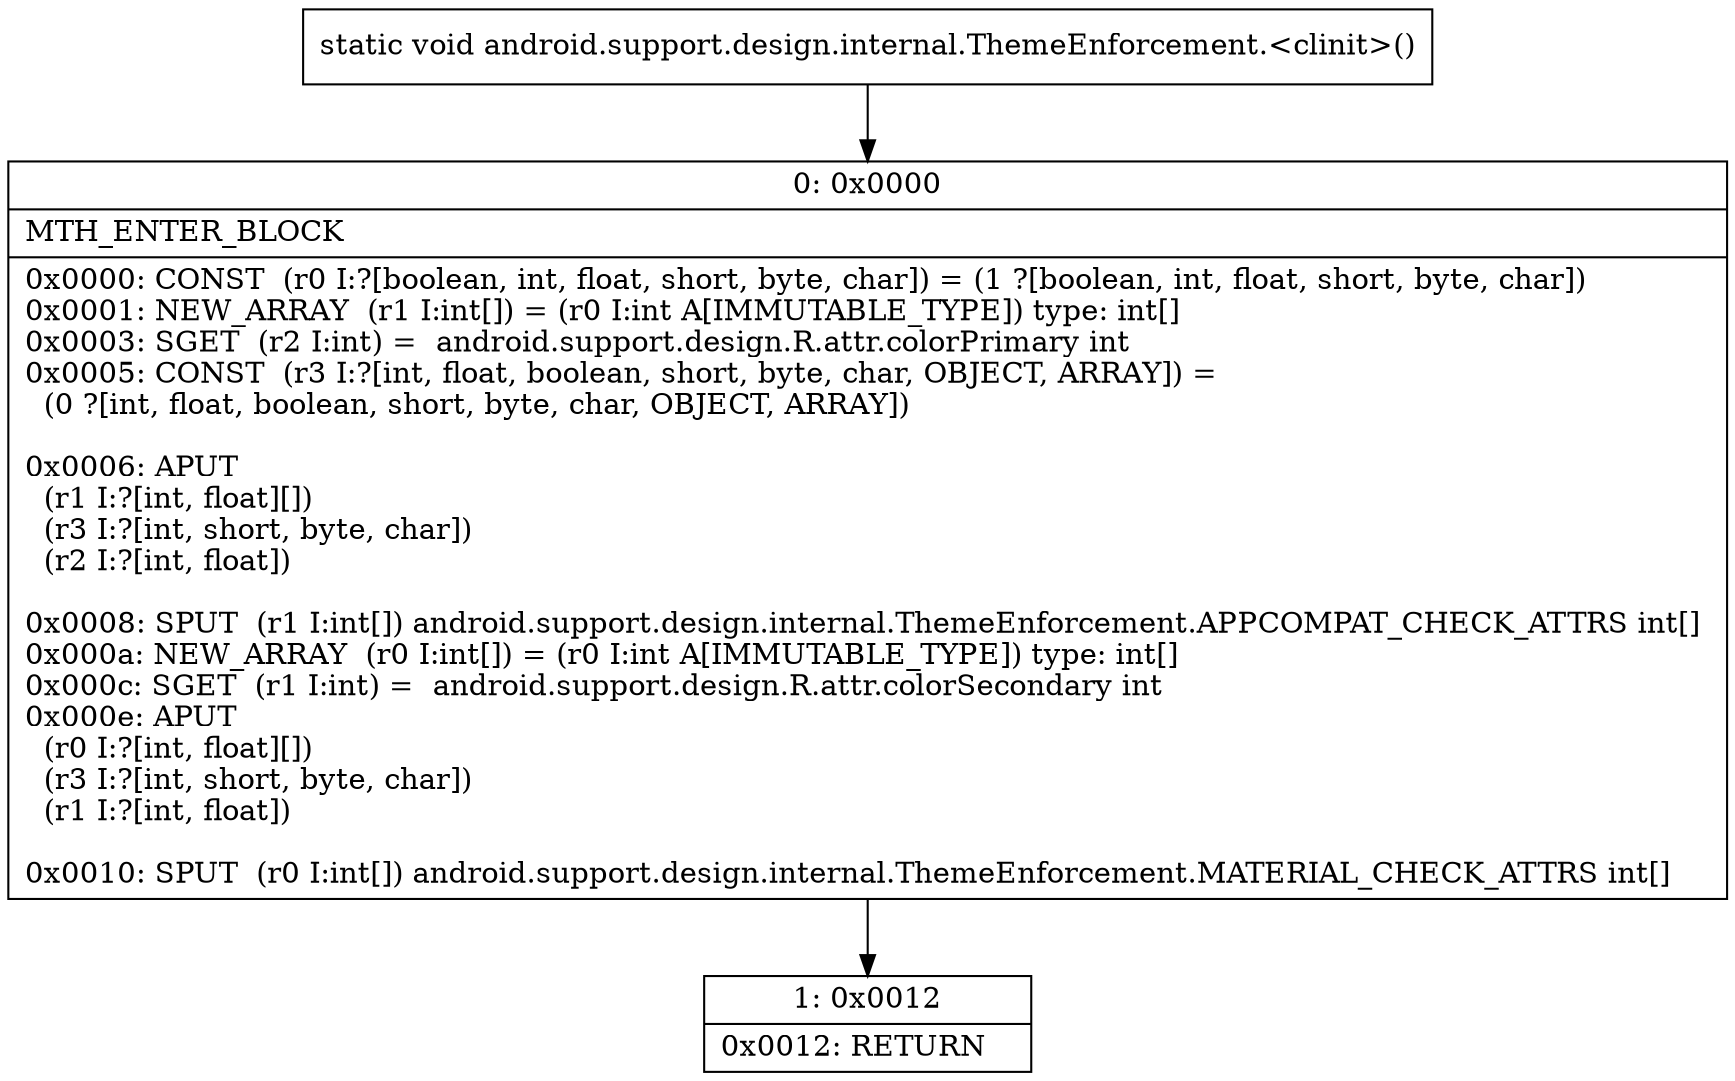 digraph "CFG forandroid.support.design.internal.ThemeEnforcement.\<clinit\>()V" {
Node_0 [shape=record,label="{0\:\ 0x0000|MTH_ENTER_BLOCK\l|0x0000: CONST  (r0 I:?[boolean, int, float, short, byte, char]) = (1 ?[boolean, int, float, short, byte, char]) \l0x0001: NEW_ARRAY  (r1 I:int[]) = (r0 I:int A[IMMUTABLE_TYPE]) type: int[] \l0x0003: SGET  (r2 I:int) =  android.support.design.R.attr.colorPrimary int \l0x0005: CONST  (r3 I:?[int, float, boolean, short, byte, char, OBJECT, ARRAY]) = \l  (0 ?[int, float, boolean, short, byte, char, OBJECT, ARRAY])\l \l0x0006: APUT  \l  (r1 I:?[int, float][])\l  (r3 I:?[int, short, byte, char])\l  (r2 I:?[int, float])\l \l0x0008: SPUT  (r1 I:int[]) android.support.design.internal.ThemeEnforcement.APPCOMPAT_CHECK_ATTRS int[] \l0x000a: NEW_ARRAY  (r0 I:int[]) = (r0 I:int A[IMMUTABLE_TYPE]) type: int[] \l0x000c: SGET  (r1 I:int) =  android.support.design.R.attr.colorSecondary int \l0x000e: APUT  \l  (r0 I:?[int, float][])\l  (r3 I:?[int, short, byte, char])\l  (r1 I:?[int, float])\l \l0x0010: SPUT  (r0 I:int[]) android.support.design.internal.ThemeEnforcement.MATERIAL_CHECK_ATTRS int[] \l}"];
Node_1 [shape=record,label="{1\:\ 0x0012|0x0012: RETURN   \l}"];
MethodNode[shape=record,label="{static void android.support.design.internal.ThemeEnforcement.\<clinit\>() }"];
MethodNode -> Node_0;
Node_0 -> Node_1;
}

